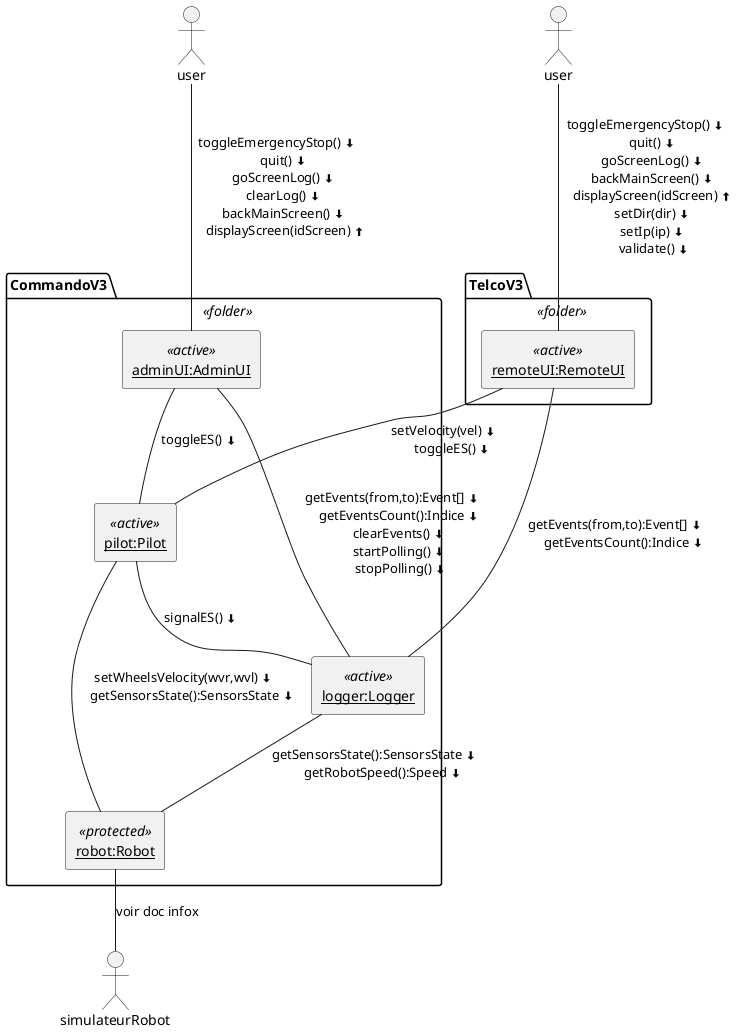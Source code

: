 @startuml conc_detaillee_robot

actor user as user1
actor user as user2
actor simulateurRobot

folder CommandoV3 <<folder>> {
    rectangle "<u>robot:Robot</u>" <<protected>> as robot
    rectangle "<u>adminUI:AdminUI</u>" <<active>> as adminUI
    rectangle "<u>pilot:Pilot</u>" <<active>> as pilot
    rectangle "<u>logger:Logger</u>" <<active>> as logger
}

folder TelcoV3 <<folder>> {
    rectangle "<u>remoteUI:RemoteUI</u>" <<active>> as remoteUI
}

user1 -- adminUI : \
    toggleEmergencyStop() <&arrow-thick-bottom> \n\
    quit() <&arrow-thick-bottom> \n\
    goScreenLog() <&arrow-thick-bottom> \n\
    clearLog() <&arrow-thick-bottom> \n\
    backMainScreen() <&arrow-thick-bottom> \n\
    displayScreen(idScreen) <&arrow-thick-top>

user2 -- remoteUI : \
    toggleEmergencyStop() <&arrow-thick-bottom> \n\
    quit() <&arrow-thick-bottom> \n\
    goScreenLog() <&arrow-thick-bottom> \n\
    backMainScreen() <&arrow-thick-bottom> \n\
    displayScreen(idScreen) <&arrow-thick-top> \n\
    setDir(dir) <&arrow-thick-bottom> \n\
    setIp(ip) <&arrow-thick-bottom> \n\
    validate() <&arrow-thick-bottom>

robot -- simulateurRobot : voir doc infox

adminUI -- pilot : toggleES() <&arrow-thick-bottom>
adminUI -- logger : \
    getEvents(from,to):Event[] <&arrow-thick-bottom> \n\
    getEventsCount():Indice <&arrow-thick-bottom> \n\
    clearEvents() <&arrow-thick-bottom> \n\
    startPolling() <&arrow-thick-bottom> \n\
    stopPolling() <&arrow-thick-bottom>

pilot -- robot :\
    setWheelsVelocity(wvr,wvl) <&arrow-thick-bottom> \n\
    getSensorsState():SensorsState <&arrow-thick-bottom>

pilot -- logger : signalES() <&arrow-thick-bottom>

logger -- robot : \
    getSensorsState():SensorsState <&arrow-thick-bottom> \n\
    getRobotSpeed():Speed <&arrow-thick-bottom>

remoteUI -- pilot : \
    setVelocity(vel) <&arrow-thick-bottom> \n\
    toggleES() <&arrow-thick-bottom>

remoteUI -- logger : \
    getEvents(from,to):Event[] <&arrow-thick-bottom> \n\
    getEventsCount():Indice <&arrow-thick-bottom>



@enduml
